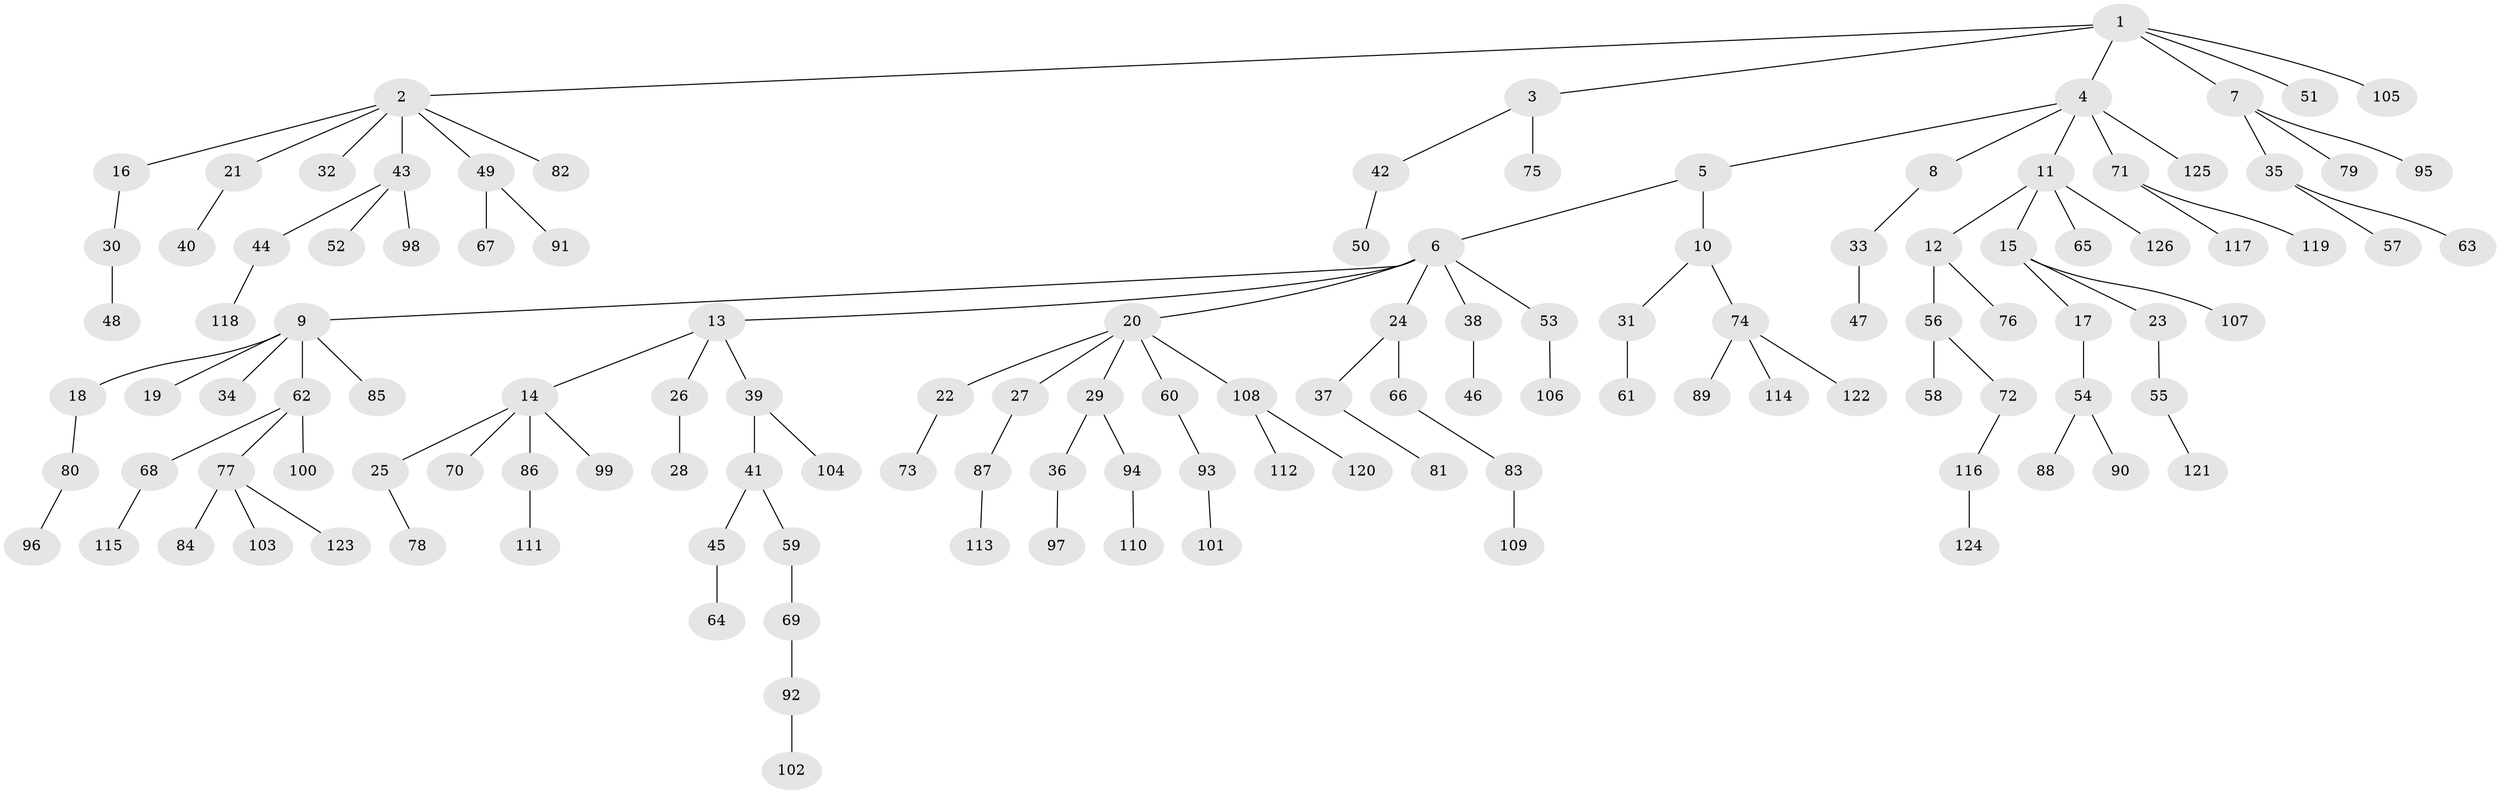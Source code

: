 // Generated by graph-tools (version 1.1) at 2025/26/03/09/25 03:26:23]
// undirected, 126 vertices, 125 edges
graph export_dot {
graph [start="1"]
  node [color=gray90,style=filled];
  1;
  2;
  3;
  4;
  5;
  6;
  7;
  8;
  9;
  10;
  11;
  12;
  13;
  14;
  15;
  16;
  17;
  18;
  19;
  20;
  21;
  22;
  23;
  24;
  25;
  26;
  27;
  28;
  29;
  30;
  31;
  32;
  33;
  34;
  35;
  36;
  37;
  38;
  39;
  40;
  41;
  42;
  43;
  44;
  45;
  46;
  47;
  48;
  49;
  50;
  51;
  52;
  53;
  54;
  55;
  56;
  57;
  58;
  59;
  60;
  61;
  62;
  63;
  64;
  65;
  66;
  67;
  68;
  69;
  70;
  71;
  72;
  73;
  74;
  75;
  76;
  77;
  78;
  79;
  80;
  81;
  82;
  83;
  84;
  85;
  86;
  87;
  88;
  89;
  90;
  91;
  92;
  93;
  94;
  95;
  96;
  97;
  98;
  99;
  100;
  101;
  102;
  103;
  104;
  105;
  106;
  107;
  108;
  109;
  110;
  111;
  112;
  113;
  114;
  115;
  116;
  117;
  118;
  119;
  120;
  121;
  122;
  123;
  124;
  125;
  126;
  1 -- 2;
  1 -- 3;
  1 -- 4;
  1 -- 7;
  1 -- 51;
  1 -- 105;
  2 -- 16;
  2 -- 21;
  2 -- 32;
  2 -- 43;
  2 -- 49;
  2 -- 82;
  3 -- 42;
  3 -- 75;
  4 -- 5;
  4 -- 8;
  4 -- 11;
  4 -- 71;
  4 -- 125;
  5 -- 6;
  5 -- 10;
  6 -- 9;
  6 -- 13;
  6 -- 20;
  6 -- 24;
  6 -- 38;
  6 -- 53;
  7 -- 35;
  7 -- 79;
  7 -- 95;
  8 -- 33;
  9 -- 18;
  9 -- 19;
  9 -- 34;
  9 -- 62;
  9 -- 85;
  10 -- 31;
  10 -- 74;
  11 -- 12;
  11 -- 15;
  11 -- 65;
  11 -- 126;
  12 -- 56;
  12 -- 76;
  13 -- 14;
  13 -- 26;
  13 -- 39;
  14 -- 25;
  14 -- 70;
  14 -- 86;
  14 -- 99;
  15 -- 17;
  15 -- 23;
  15 -- 107;
  16 -- 30;
  17 -- 54;
  18 -- 80;
  20 -- 22;
  20 -- 27;
  20 -- 29;
  20 -- 60;
  20 -- 108;
  21 -- 40;
  22 -- 73;
  23 -- 55;
  24 -- 37;
  24 -- 66;
  25 -- 78;
  26 -- 28;
  27 -- 87;
  29 -- 36;
  29 -- 94;
  30 -- 48;
  31 -- 61;
  33 -- 47;
  35 -- 57;
  35 -- 63;
  36 -- 97;
  37 -- 81;
  38 -- 46;
  39 -- 41;
  39 -- 104;
  41 -- 45;
  41 -- 59;
  42 -- 50;
  43 -- 44;
  43 -- 52;
  43 -- 98;
  44 -- 118;
  45 -- 64;
  49 -- 67;
  49 -- 91;
  53 -- 106;
  54 -- 88;
  54 -- 90;
  55 -- 121;
  56 -- 58;
  56 -- 72;
  59 -- 69;
  60 -- 93;
  62 -- 68;
  62 -- 77;
  62 -- 100;
  66 -- 83;
  68 -- 115;
  69 -- 92;
  71 -- 117;
  71 -- 119;
  72 -- 116;
  74 -- 89;
  74 -- 114;
  74 -- 122;
  77 -- 84;
  77 -- 103;
  77 -- 123;
  80 -- 96;
  83 -- 109;
  86 -- 111;
  87 -- 113;
  92 -- 102;
  93 -- 101;
  94 -- 110;
  108 -- 112;
  108 -- 120;
  116 -- 124;
}
